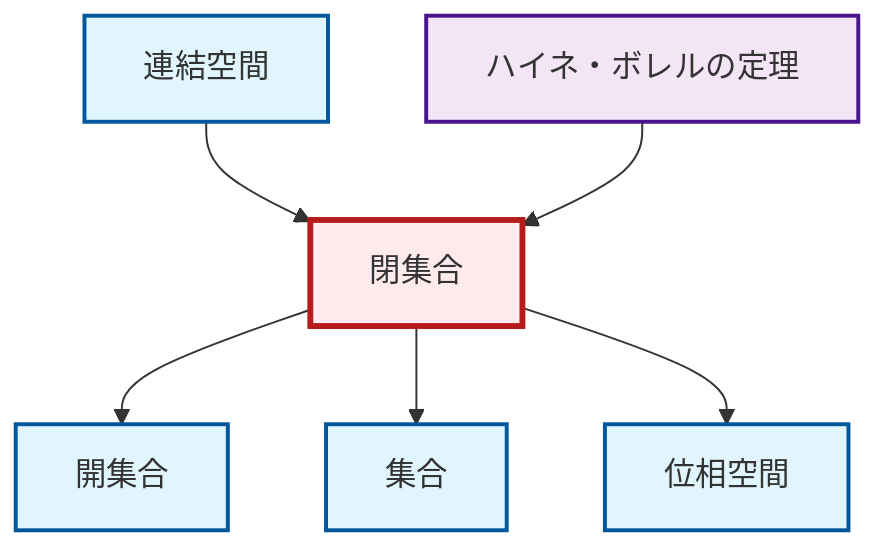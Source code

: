 graph TD
    classDef definition fill:#e1f5fe,stroke:#01579b,stroke-width:2px
    classDef theorem fill:#f3e5f5,stroke:#4a148c,stroke-width:2px
    classDef axiom fill:#fff3e0,stroke:#e65100,stroke-width:2px
    classDef example fill:#e8f5e9,stroke:#1b5e20,stroke-width:2px
    classDef current fill:#ffebee,stroke:#b71c1c,stroke-width:3px
    thm-heine-borel["ハイネ・ボレルの定理"]:::theorem
    def-open-set["開集合"]:::definition
    def-closed-set["閉集合"]:::definition
    def-connected["連結空間"]:::definition
    def-set["集合"]:::definition
    def-topological-space["位相空間"]:::definition
    def-closed-set --> def-open-set
    def-closed-set --> def-set
    def-connected --> def-closed-set
    thm-heine-borel --> def-closed-set
    def-closed-set --> def-topological-space
    class def-closed-set current